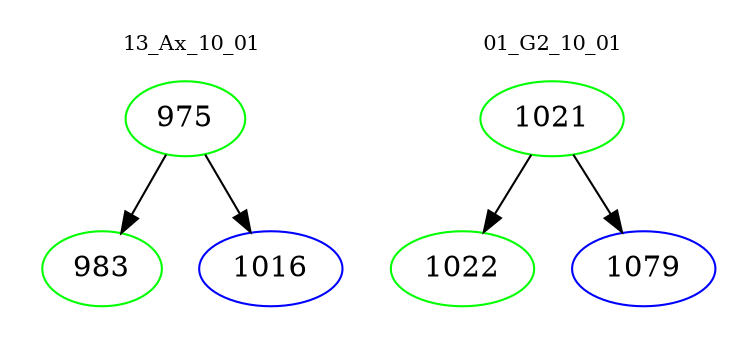 digraph{
subgraph cluster_0 {
color = white
label = "13_Ax_10_01";
fontsize=10;
T0_975 [label="975", color="green"]
T0_975 -> T0_983 [color="black"]
T0_983 [label="983", color="green"]
T0_975 -> T0_1016 [color="black"]
T0_1016 [label="1016", color="blue"]
}
subgraph cluster_1 {
color = white
label = "01_G2_10_01";
fontsize=10;
T1_1021 [label="1021", color="green"]
T1_1021 -> T1_1022 [color="black"]
T1_1022 [label="1022", color="green"]
T1_1021 -> T1_1079 [color="black"]
T1_1079 [label="1079", color="blue"]
}
}
